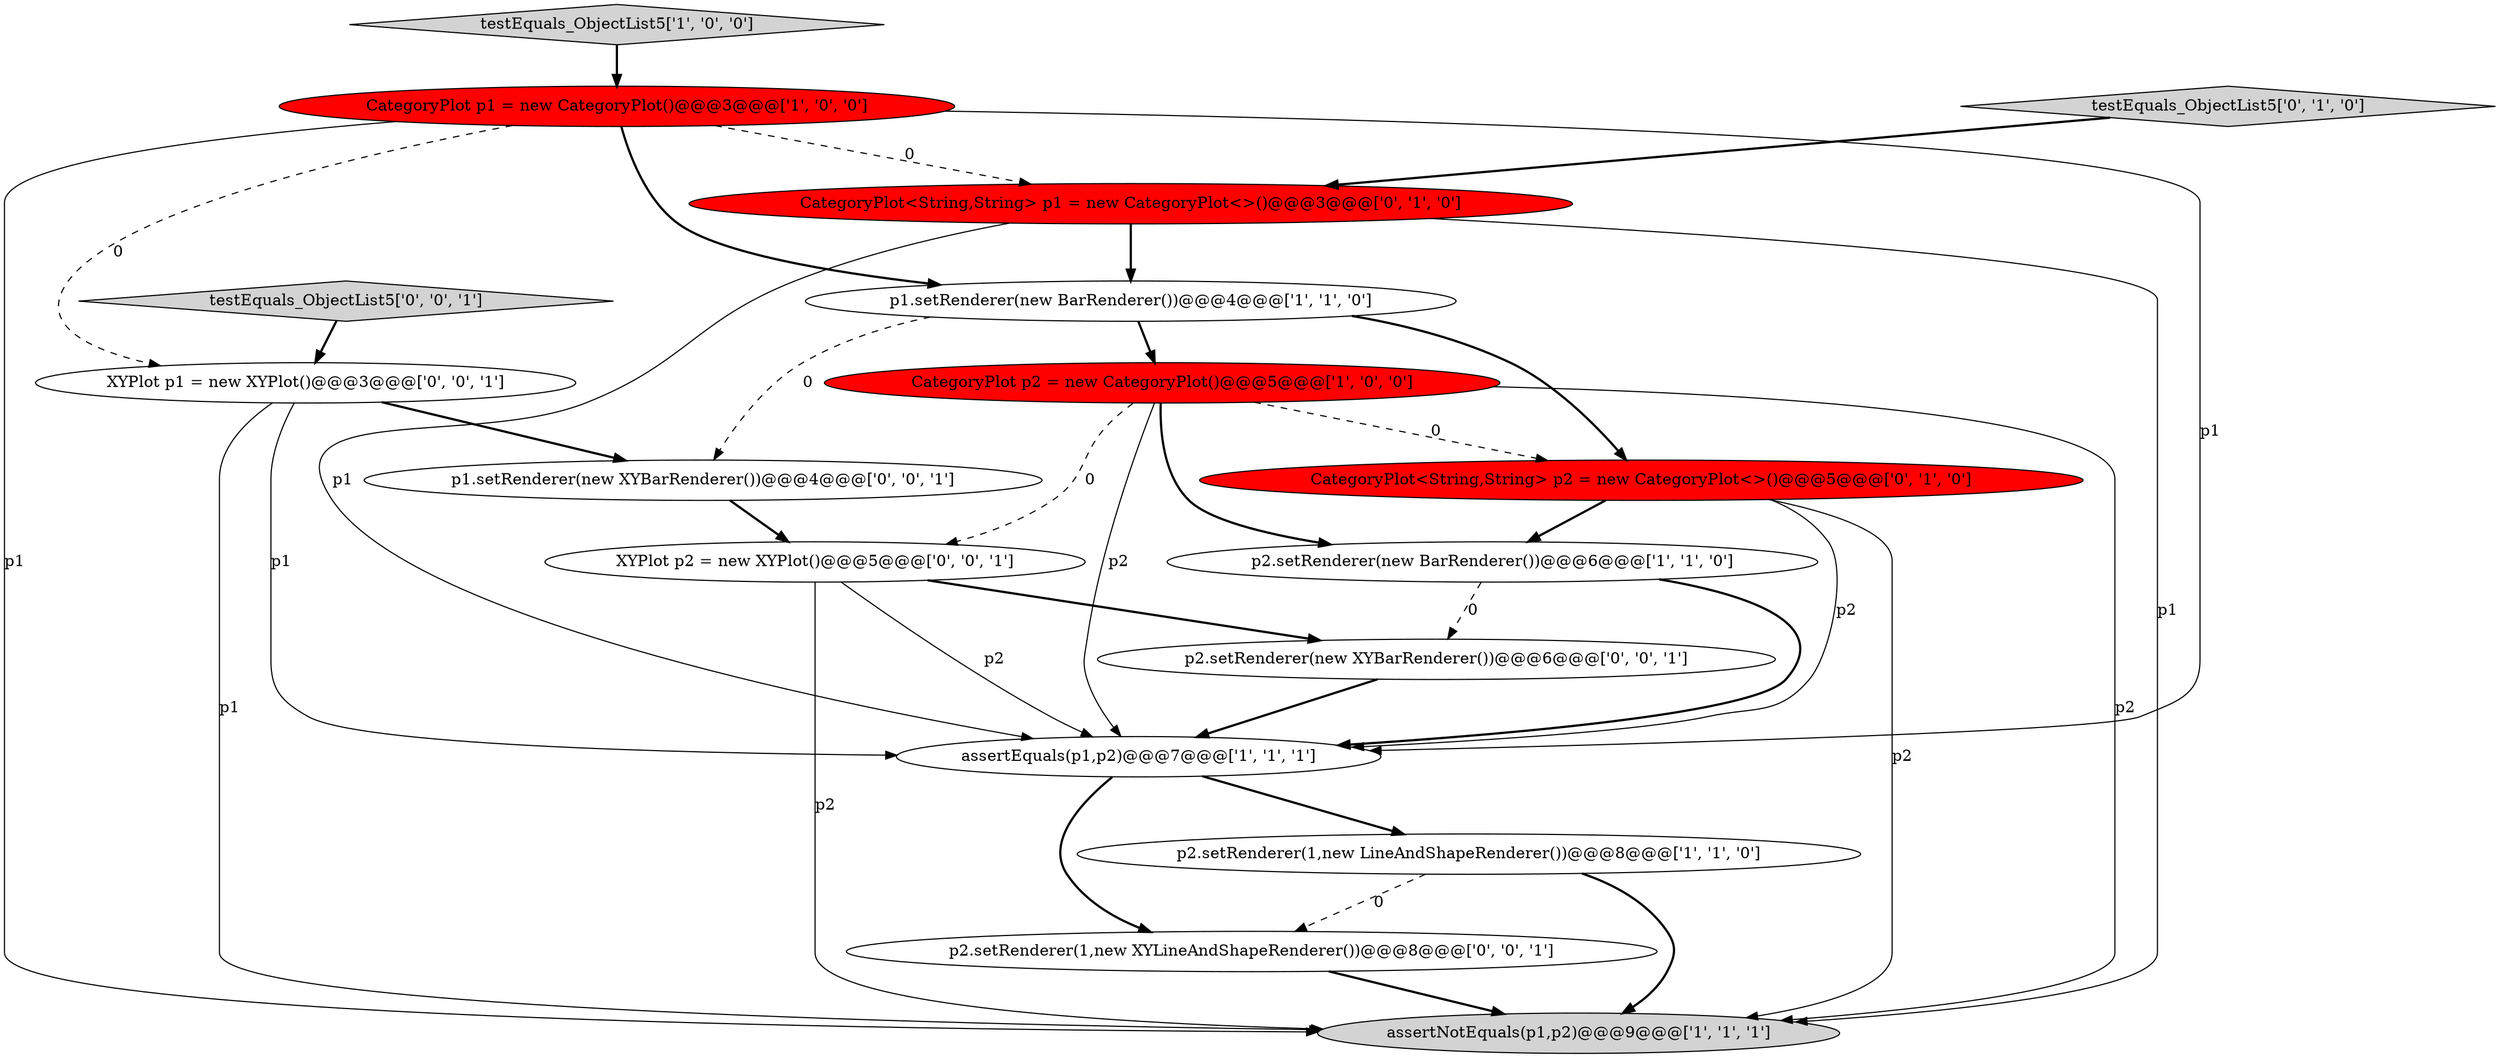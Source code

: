 digraph {
4 [style = filled, label = "p2.setRenderer(1,new LineAndShapeRenderer())@@@8@@@['1', '1', '0']", fillcolor = white, shape = ellipse image = "AAA0AAABBB1BBB"];
9 [style = filled, label = "CategoryPlot<String,String> p1 = new CategoryPlot<>()@@@3@@@['0', '1', '0']", fillcolor = red, shape = ellipse image = "AAA1AAABBB2BBB"];
16 [style = filled, label = "p2.setRenderer(new XYBarRenderer())@@@6@@@['0', '0', '1']", fillcolor = white, shape = ellipse image = "AAA0AAABBB3BBB"];
6 [style = filled, label = "p1.setRenderer(new BarRenderer())@@@4@@@['1', '1', '0']", fillcolor = white, shape = ellipse image = "AAA0AAABBB1BBB"];
11 [style = filled, label = "testEquals_ObjectList5['0', '0', '1']", fillcolor = lightgray, shape = diamond image = "AAA0AAABBB3BBB"];
13 [style = filled, label = "p2.setRenderer(1,new XYLineAndShapeRenderer())@@@8@@@['0', '0', '1']", fillcolor = white, shape = ellipse image = "AAA0AAABBB3BBB"];
3 [style = filled, label = "CategoryPlot p2 = new CategoryPlot()@@@5@@@['1', '0', '0']", fillcolor = red, shape = ellipse image = "AAA1AAABBB1BBB"];
7 [style = filled, label = "assertNotEquals(p1,p2)@@@9@@@['1', '1', '1']", fillcolor = lightgray, shape = ellipse image = "AAA0AAABBB1BBB"];
5 [style = filled, label = "testEquals_ObjectList5['1', '0', '0']", fillcolor = lightgray, shape = diamond image = "AAA0AAABBB1BBB"];
1 [style = filled, label = "CategoryPlot p1 = new CategoryPlot()@@@3@@@['1', '0', '0']", fillcolor = red, shape = ellipse image = "AAA1AAABBB1BBB"];
0 [style = filled, label = "assertEquals(p1,p2)@@@7@@@['1', '1', '1']", fillcolor = white, shape = ellipse image = "AAA0AAABBB1BBB"];
15 [style = filled, label = "p1.setRenderer(new XYBarRenderer())@@@4@@@['0', '0', '1']", fillcolor = white, shape = ellipse image = "AAA0AAABBB3BBB"];
8 [style = filled, label = "CategoryPlot<String,String> p2 = new CategoryPlot<>()@@@5@@@['0', '1', '0']", fillcolor = red, shape = ellipse image = "AAA1AAABBB2BBB"];
10 [style = filled, label = "testEquals_ObjectList5['0', '1', '0']", fillcolor = lightgray, shape = diamond image = "AAA0AAABBB2BBB"];
2 [style = filled, label = "p2.setRenderer(new BarRenderer())@@@6@@@['1', '1', '0']", fillcolor = white, shape = ellipse image = "AAA0AAABBB1BBB"];
12 [style = filled, label = "XYPlot p1 = new XYPlot()@@@3@@@['0', '0', '1']", fillcolor = white, shape = ellipse image = "AAA0AAABBB3BBB"];
14 [style = filled, label = "XYPlot p2 = new XYPlot()@@@5@@@['0', '0', '1']", fillcolor = white, shape = ellipse image = "AAA0AAABBB3BBB"];
14->16 [style = bold, label=""];
6->3 [style = bold, label=""];
16->0 [style = bold, label=""];
0->13 [style = bold, label=""];
15->14 [style = bold, label=""];
12->15 [style = bold, label=""];
1->9 [style = dashed, label="0"];
8->0 [style = solid, label="p2"];
11->12 [style = bold, label=""];
14->7 [style = solid, label="p2"];
4->7 [style = bold, label=""];
9->6 [style = bold, label=""];
3->0 [style = solid, label="p2"];
3->7 [style = solid, label="p2"];
1->12 [style = dashed, label="0"];
5->1 [style = bold, label=""];
2->0 [style = bold, label=""];
1->6 [style = bold, label=""];
3->2 [style = bold, label=""];
8->2 [style = bold, label=""];
9->7 [style = solid, label="p1"];
6->15 [style = dashed, label="0"];
0->4 [style = bold, label=""];
13->7 [style = bold, label=""];
2->16 [style = dashed, label="0"];
6->8 [style = bold, label=""];
1->0 [style = solid, label="p1"];
3->8 [style = dashed, label="0"];
10->9 [style = bold, label=""];
3->14 [style = dashed, label="0"];
4->13 [style = dashed, label="0"];
9->0 [style = solid, label="p1"];
14->0 [style = solid, label="p2"];
12->7 [style = solid, label="p1"];
12->0 [style = solid, label="p1"];
1->7 [style = solid, label="p1"];
8->7 [style = solid, label="p2"];
}
